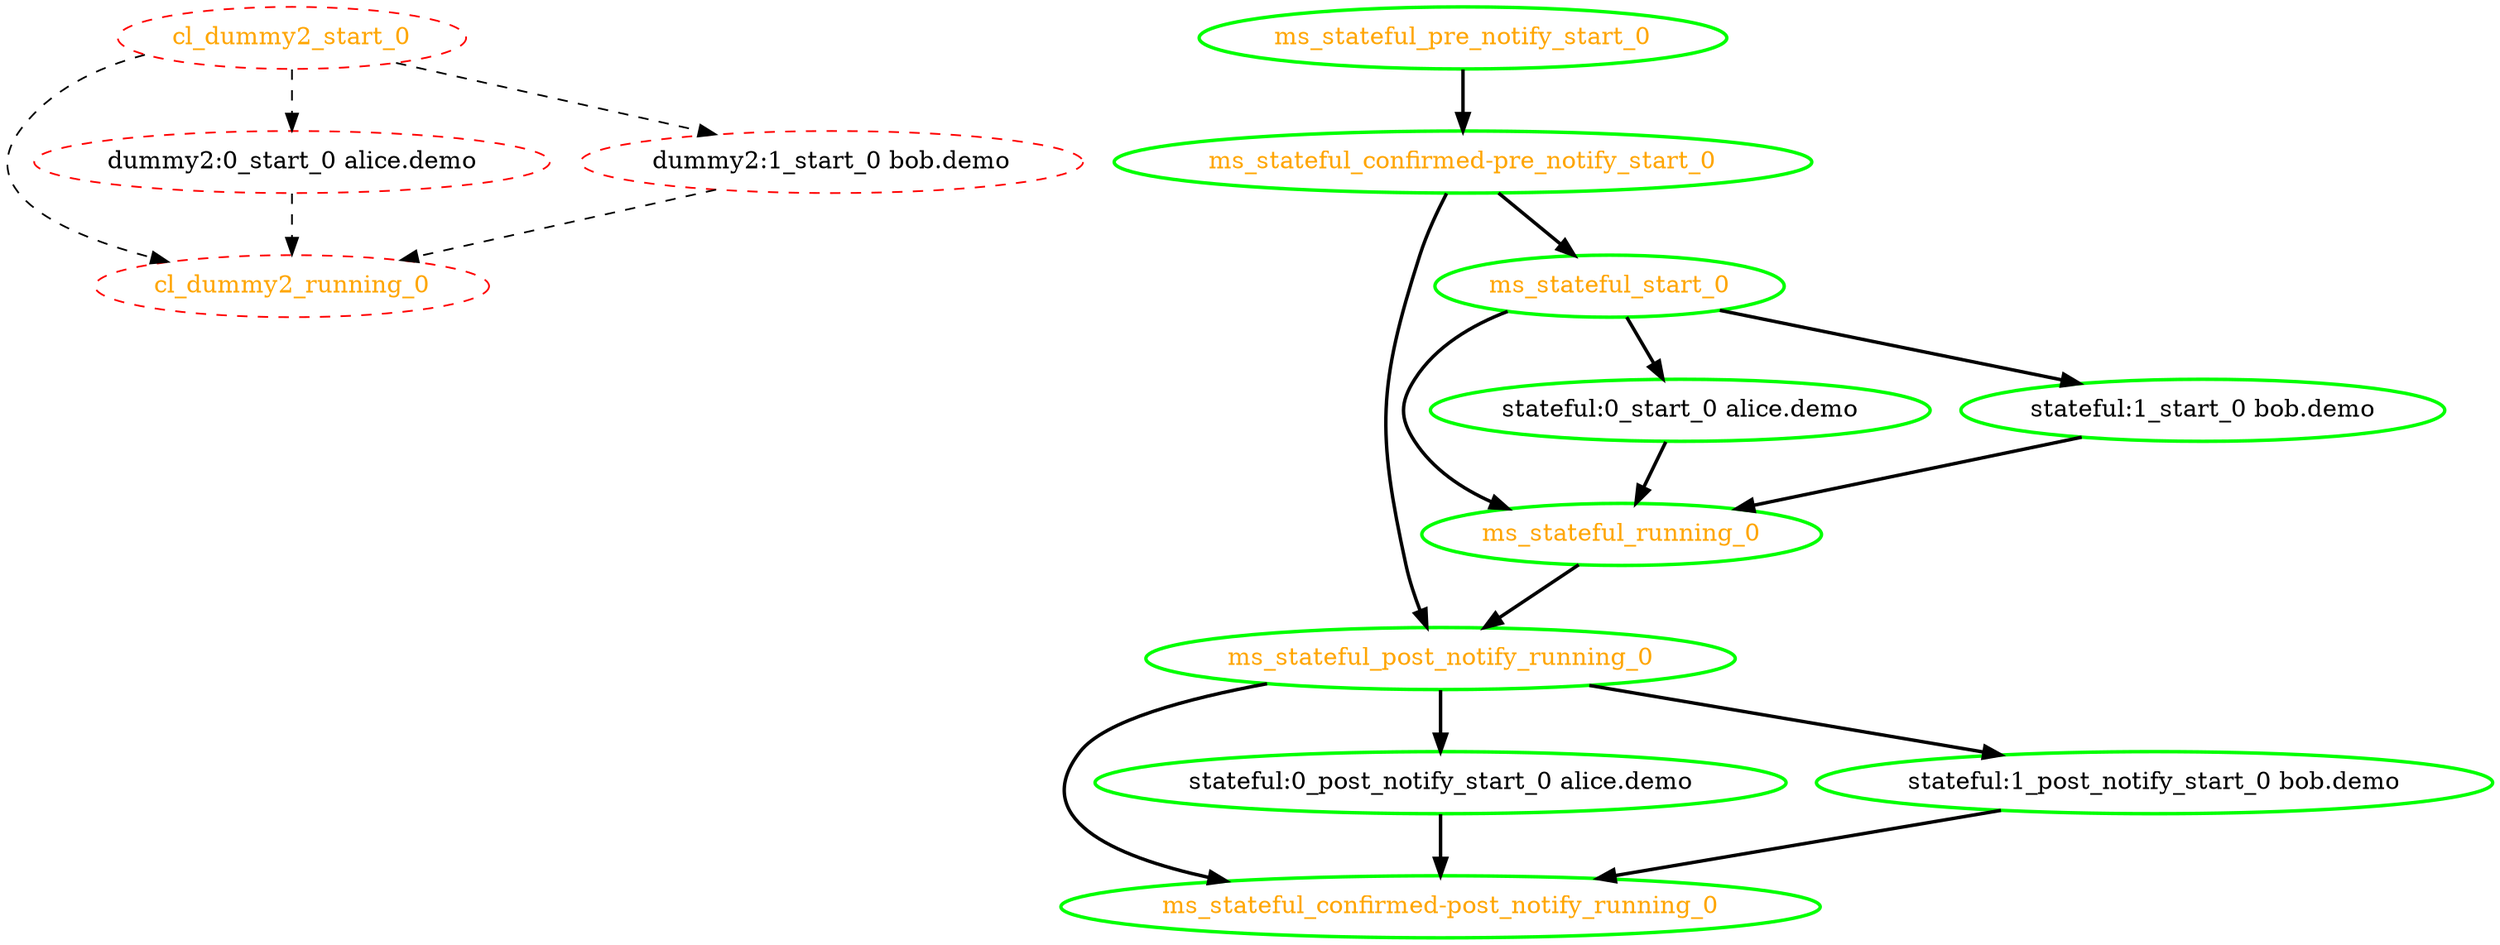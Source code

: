 digraph "g" {
"cl_dummy2_running_0" [ style=dashed color="red" fontcolor="orange" ]
"cl_dummy2_start_0" -> "cl_dummy2_running_0" [ style = dashed]
"cl_dummy2_start_0" -> "dummy2:0_start_0 alice.demo" [ style = dashed]
"cl_dummy2_start_0" -> "dummy2:1_start_0 bob.demo" [ style = dashed]
"cl_dummy2_start_0" [ style=dashed color="red" fontcolor="orange" ]
"dummy2:0_start_0 alice.demo" -> "cl_dummy2_running_0" [ style = dashed]
"dummy2:0_start_0 alice.demo" [ style=dashed color="red" fontcolor="black" ]
"dummy2:1_start_0 bob.demo" -> "cl_dummy2_running_0" [ style = dashed]
"dummy2:1_start_0 bob.demo" [ style=dashed color="red" fontcolor="black" ]
"ms_stateful_confirmed-post_notify_running_0" [ style=bold color="green" fontcolor="orange" ]
"ms_stateful_confirmed-pre_notify_start_0" -> "ms_stateful_post_notify_running_0" [ style = bold]
"ms_stateful_confirmed-pre_notify_start_0" -> "ms_stateful_start_0" [ style = bold]
"ms_stateful_confirmed-pre_notify_start_0" [ style=bold color="green" fontcolor="orange" ]
"ms_stateful_post_notify_running_0" -> "ms_stateful_confirmed-post_notify_running_0" [ style = bold]
"ms_stateful_post_notify_running_0" -> "stateful:0_post_notify_start_0 alice.demo" [ style = bold]
"ms_stateful_post_notify_running_0" -> "stateful:1_post_notify_start_0 bob.demo" [ style = bold]
"ms_stateful_post_notify_running_0" [ style=bold color="green" fontcolor="orange" ]
"ms_stateful_pre_notify_start_0" -> "ms_stateful_confirmed-pre_notify_start_0" [ style = bold]
"ms_stateful_pre_notify_start_0" [ style=bold color="green" fontcolor="orange" ]
"ms_stateful_running_0" -> "ms_stateful_post_notify_running_0" [ style = bold]
"ms_stateful_running_0" [ style=bold color="green" fontcolor="orange" ]
"ms_stateful_start_0" -> "ms_stateful_running_0" [ style = bold]
"ms_stateful_start_0" -> "stateful:0_start_0 alice.demo" [ style = bold]
"ms_stateful_start_0" -> "stateful:1_start_0 bob.demo" [ style = bold]
"ms_stateful_start_0" [ style=bold color="green" fontcolor="orange" ]
"stateful:0_post_notify_start_0 alice.demo" -> "ms_stateful_confirmed-post_notify_running_0" [ style = bold]
"stateful:0_post_notify_start_0 alice.demo" [ style=bold color="green" fontcolor="black" ]
"stateful:0_start_0 alice.demo" -> "ms_stateful_running_0" [ style = bold]
"stateful:0_start_0 alice.demo" [ style=bold color="green" fontcolor="black" ]
"stateful:1_post_notify_start_0 bob.demo" -> "ms_stateful_confirmed-post_notify_running_0" [ style = bold]
"stateful:1_post_notify_start_0 bob.demo" [ style=bold color="green" fontcolor="black" ]
"stateful:1_start_0 bob.demo" -> "ms_stateful_running_0" [ style = bold]
"stateful:1_start_0 bob.demo" [ style=bold color="green" fontcolor="black" ]
}
